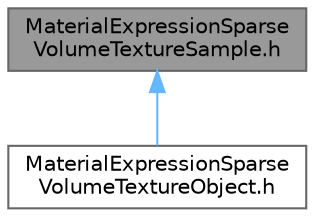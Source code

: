 digraph "MaterialExpressionSparseVolumeTextureSample.h"
{
 // INTERACTIVE_SVG=YES
 // LATEX_PDF_SIZE
  bgcolor="transparent";
  edge [fontname=Helvetica,fontsize=10,labelfontname=Helvetica,labelfontsize=10];
  node [fontname=Helvetica,fontsize=10,shape=box,height=0.2,width=0.4];
  Node1 [id="Node000001",label="MaterialExpressionSparse\lVolumeTextureSample.h",height=0.2,width=0.4,color="gray40", fillcolor="grey60", style="filled", fontcolor="black",tooltip=" "];
  Node1 -> Node2 [id="edge1_Node000001_Node000002",dir="back",color="steelblue1",style="solid",tooltip=" "];
  Node2 [id="Node000002",label="MaterialExpressionSparse\lVolumeTextureObject.h",height=0.2,width=0.4,color="grey40", fillcolor="white", style="filled",URL="$db/dc1/MaterialExpressionSparseVolumeTextureObject_8h.html",tooltip=" "];
}
